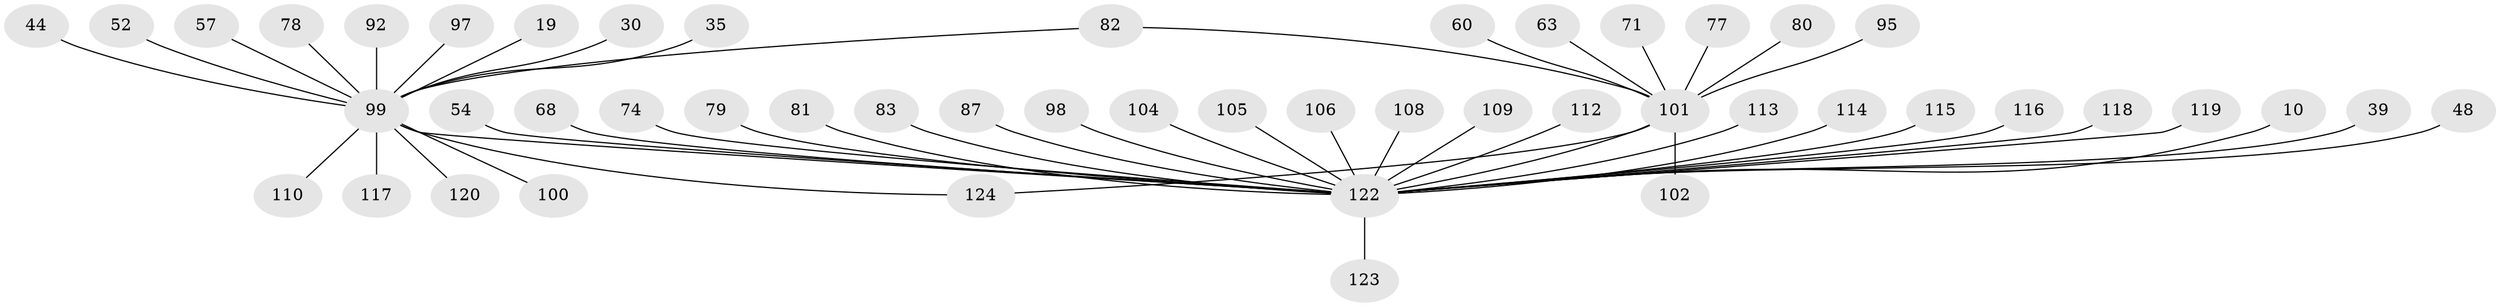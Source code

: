 // original degree distribution, {20: 0.008064516129032258, 11: 0.008064516129032258, 23: 0.008064516129032258, 1: 0.5, 5: 0.04032258064516129, 16: 0.008064516129032258, 2: 0.21774193548387097, 3: 0.0967741935483871, 10: 0.008064516129032258, 4: 0.08870967741935484, 9: 0.008064516129032258, 8: 0.008064516129032258}
// Generated by graph-tools (version 1.1) at 2025/51/03/04/25 21:51:09]
// undirected, 49 vertices, 50 edges
graph export_dot {
graph [start="1"]
  node [color=gray90,style=filled];
  10;
  19;
  30;
  35;
  39;
  44;
  48;
  52;
  54 [super="+46"];
  57 [super="+49"];
  60;
  63;
  68;
  71;
  74;
  77;
  78;
  79;
  80;
  81;
  82;
  83;
  87;
  92;
  95;
  97;
  98 [super="+43"];
  99 [super="+91+89+55+70+4+7+12+14+15"];
  100;
  101 [super="+94+65+88+38"];
  102;
  104;
  105;
  106 [super="+59"];
  108;
  109;
  110 [super="+17+22+42+93"];
  112 [super="+41+67"];
  113 [super="+37+96+86+107+111"];
  114;
  115 [super="+103"];
  116 [super="+75"];
  117 [super="+84"];
  118 [super="+85"];
  119;
  120;
  122 [super="+45+6+50+90+64"];
  123;
  124 [super="+121"];
  10 -- 122;
  19 -- 99;
  30 -- 99;
  35 -- 99;
  39 -- 122;
  44 -- 99;
  48 -- 122;
  52 -- 99;
  54 -- 122;
  57 -- 99;
  60 -- 101;
  63 -- 101;
  68 -- 122;
  71 -- 101;
  74 -- 122;
  77 -- 101;
  78 -- 99;
  79 -- 122;
  80 -- 101;
  81 -- 122;
  82 -- 99;
  82 -- 101;
  83 -- 122;
  87 -- 122;
  92 -- 99;
  95 -- 101;
  97 -- 99;
  98 -- 122;
  99 -- 100;
  99 -- 120;
  99 -- 110 [weight=2];
  99 -- 122 [weight=16];
  99 -- 117;
  99 -- 124;
  101 -- 122 [weight=12];
  101 -- 102;
  101 -- 124;
  104 -- 122;
  105 -- 122;
  106 -- 122;
  108 -- 122;
  109 -- 122 [weight=2];
  112 -- 122;
  113 -- 122 [weight=2];
  114 -- 122;
  115 -- 122;
  116 -- 122 [weight=2];
  118 -- 122;
  119 -- 122;
  122 -- 123;
}
